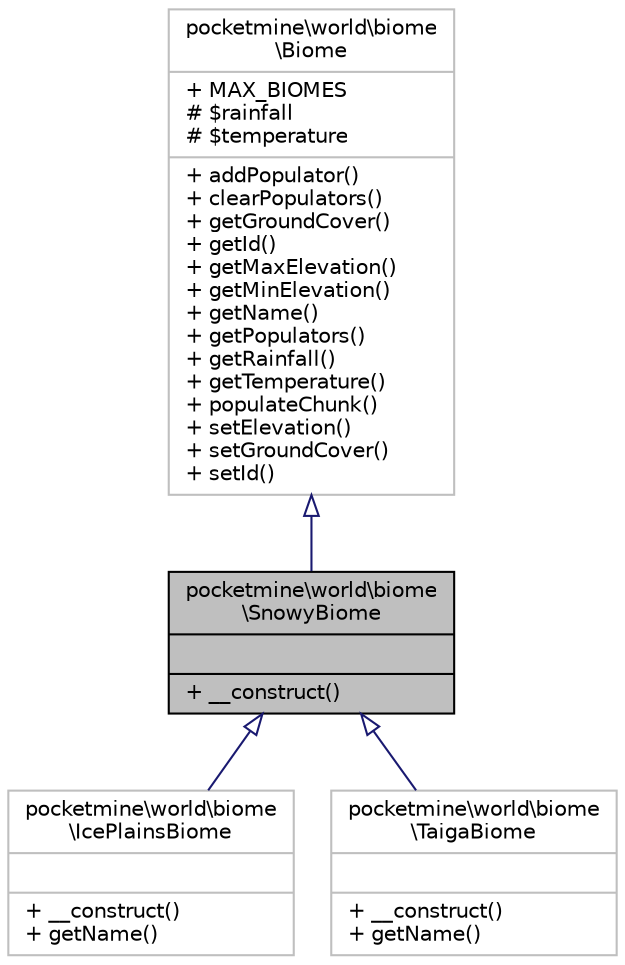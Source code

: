 digraph "pocketmine\world\biome\SnowyBiome"
{
 // INTERACTIVE_SVG=YES
 // LATEX_PDF_SIZE
  edge [fontname="Helvetica",fontsize="10",labelfontname="Helvetica",labelfontsize="10"];
  node [fontname="Helvetica",fontsize="10",shape=record];
  Node1 [label="{pocketmine\\world\\biome\l\\SnowyBiome\n||+ __construct()\l}",height=0.2,width=0.4,color="black", fillcolor="grey75", style="filled", fontcolor="black",tooltip=" "];
  Node2 -> Node1 [dir="back",color="midnightblue",fontsize="10",style="solid",arrowtail="onormal",fontname="Helvetica"];
  Node2 [label="{pocketmine\\world\\biome\l\\Biome\n|+ MAX_BIOMES\l# $rainfall\l# $temperature\l|+ addPopulator()\l+ clearPopulators()\l+ getGroundCover()\l+ getId()\l+ getMaxElevation()\l+ getMinElevation()\l+ getName()\l+ getPopulators()\l+ getRainfall()\l+ getTemperature()\l+ populateChunk()\l+ setElevation()\l+ setGroundCover()\l+ setId()\l}",height=0.2,width=0.4,color="grey75", fillcolor="white", style="filled",URL="$d8/d20/classpocketmine_1_1world_1_1biome_1_1_biome.html",tooltip=" "];
  Node1 -> Node3 [dir="back",color="midnightblue",fontsize="10",style="solid",arrowtail="onormal",fontname="Helvetica"];
  Node3 [label="{pocketmine\\world\\biome\l\\IcePlainsBiome\n||+ __construct()\l+ getName()\l}",height=0.2,width=0.4,color="grey75", fillcolor="white", style="filled",URL="$d9/d42/classpocketmine_1_1world_1_1biome_1_1_ice_plains_biome.html",tooltip=" "];
  Node1 -> Node4 [dir="back",color="midnightblue",fontsize="10",style="solid",arrowtail="onormal",fontname="Helvetica"];
  Node4 [label="{pocketmine\\world\\biome\l\\TaigaBiome\n||+ __construct()\l+ getName()\l}",height=0.2,width=0.4,color="grey75", fillcolor="white", style="filled",URL="$da/d14/classpocketmine_1_1world_1_1biome_1_1_taiga_biome.html",tooltip=" "];
}
